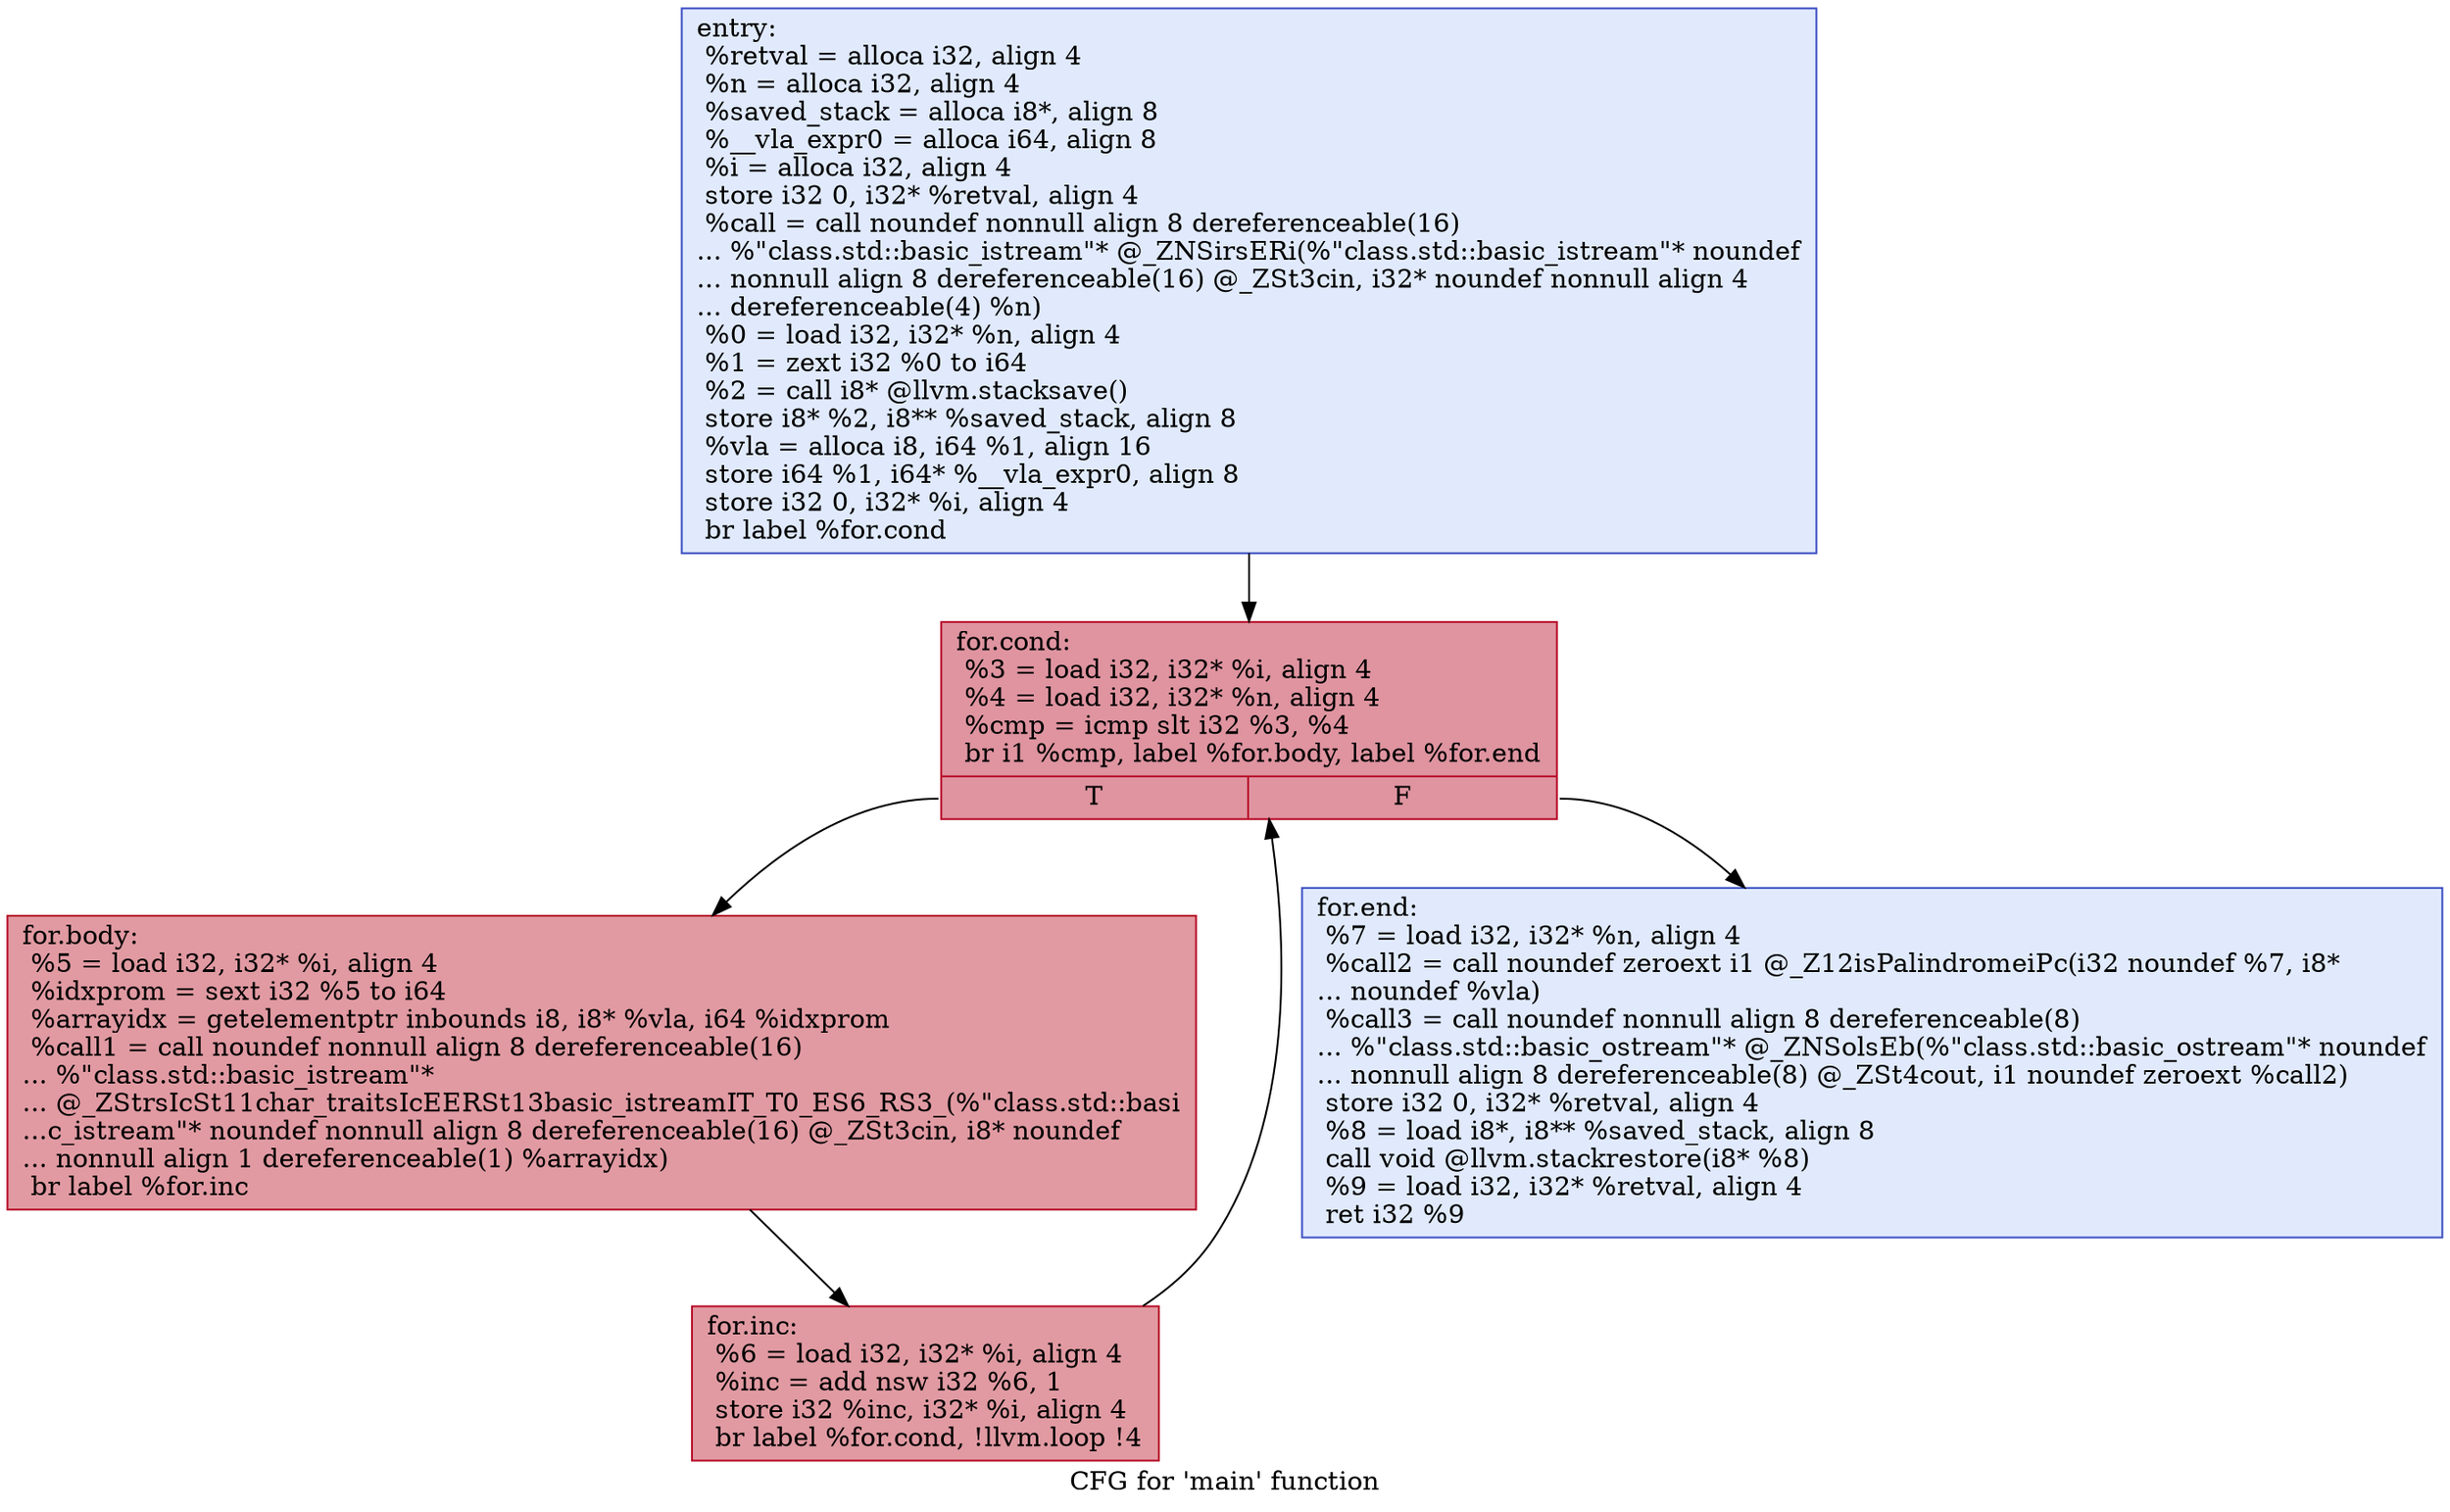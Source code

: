 digraph "CFG for 'main' function" {
	label="CFG for 'main' function";

	Node0x55a29a0351c0 [shape=record,color="#3d50c3ff", style=filled, fillcolor="#b9d0f970",label="{entry:\l  %retval = alloca i32, align 4\l  %n = alloca i32, align 4\l  %saved_stack = alloca i8*, align 8\l  %__vla_expr0 = alloca i64, align 8\l  %i = alloca i32, align 4\l  store i32 0, i32* %retval, align 4\l  %call = call noundef nonnull align 8 dereferenceable(16)\l... %\"class.std::basic_istream\"* @_ZNSirsERi(%\"class.std::basic_istream\"* noundef\l... nonnull align 8 dereferenceable(16) @_ZSt3cin, i32* noundef nonnull align 4\l... dereferenceable(4) %n)\l  %0 = load i32, i32* %n, align 4\l  %1 = zext i32 %0 to i64\l  %2 = call i8* @llvm.stacksave()\l  store i8* %2, i8** %saved_stack, align 8\l  %vla = alloca i8, i64 %1, align 16\l  store i64 %1, i64* %__vla_expr0, align 8\l  store i32 0, i32* %i, align 4\l  br label %for.cond\l}"];
	Node0x55a29a0351c0 -> Node0x55a29a035dc0;
	Node0x55a29a035dc0 [shape=record,color="#b70d28ff", style=filled, fillcolor="#b70d2870",label="{for.cond:                                         \l  %3 = load i32, i32* %i, align 4\l  %4 = load i32, i32* %n, align 4\l  %cmp = icmp slt i32 %3, %4\l  br i1 %cmp, label %for.body, label %for.end\l|{<s0>T|<s1>F}}"];
	Node0x55a29a035dc0:s0 -> Node0x55a29a0360d0;
	Node0x55a29a035dc0:s1 -> Node0x55a29a036930;
	Node0x55a29a0360d0 [shape=record,color="#b70d28ff", style=filled, fillcolor="#bb1b2c70",label="{for.body:                                         \l  %5 = load i32, i32* %i, align 4\l  %idxprom = sext i32 %5 to i64\l  %arrayidx = getelementptr inbounds i8, i8* %vla, i64 %idxprom\l  %call1 = call noundef nonnull align 8 dereferenceable(16)\l... %\"class.std::basic_istream\"*\l... @_ZStrsIcSt11char_traitsIcEERSt13basic_istreamIT_T0_ES6_RS3_(%\"class.std::basi\l...c_istream\"* noundef nonnull align 8 dereferenceable(16) @_ZSt3cin, i8* noundef\l... nonnull align 1 dereferenceable(1) %arrayidx)\l  br label %for.inc\l}"];
	Node0x55a29a0360d0 -> Node0x55a29a036e20;
	Node0x55a29a036e20 [shape=record,color="#b70d28ff", style=filled, fillcolor="#bb1b2c70",label="{for.inc:                                          \l  %6 = load i32, i32* %i, align 4\l  %inc = add nsw i32 %6, 1\l  store i32 %inc, i32* %i, align 4\l  br label %for.cond, !llvm.loop !4\l}"];
	Node0x55a29a036e20 -> Node0x55a29a035dc0;
	Node0x55a29a036930 [shape=record,color="#3d50c3ff", style=filled, fillcolor="#b9d0f970",label="{for.end:                                          \l  %7 = load i32, i32* %n, align 4\l  %call2 = call noundef zeroext i1 @_Z12isPalindromeiPc(i32 noundef %7, i8*\l... noundef %vla)\l  %call3 = call noundef nonnull align 8 dereferenceable(8)\l... %\"class.std::basic_ostream\"* @_ZNSolsEb(%\"class.std::basic_ostream\"* noundef\l... nonnull align 8 dereferenceable(8) @_ZSt4cout, i1 noundef zeroext %call2)\l  store i32 0, i32* %retval, align 4\l  %8 = load i8*, i8** %saved_stack, align 8\l  call void @llvm.stackrestore(i8* %8)\l  %9 = load i32, i32* %retval, align 4\l  ret i32 %9\l}"];
}
